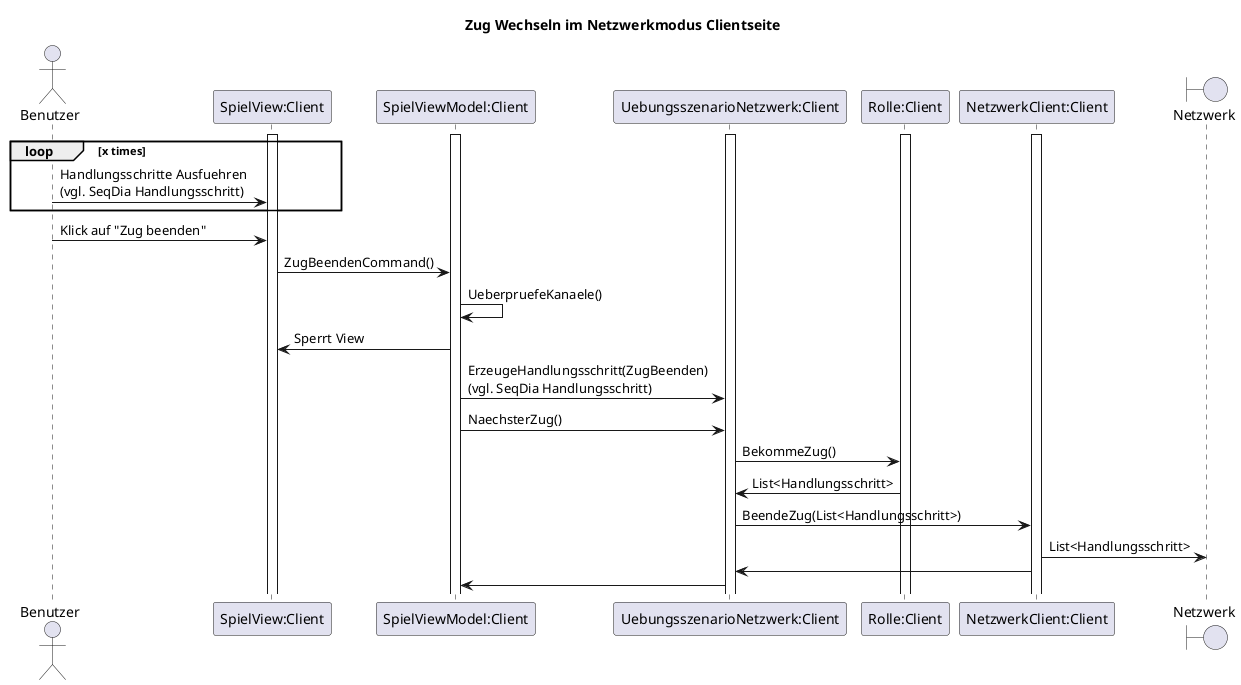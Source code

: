 @startuml Zug Wechsel
title Zug Wechseln im Netzwerkmodus Clientseite

actor Benutzer
participant "SpielView:Client" as SV
participant "SpielViewModel:Client" as SVM
participant "UebungsszenarioNetzwerk:Client" as U
participant "Rolle:Client" as R
participant "NetzwerkClient:Client" as N
boundary Netzwerk

activate SV
activate SVM
activate U
activate N
activate R

loop x times
    Benutzer -> SV: Handlungsschritte Ausfuehren \n(vgl. SeqDia Handlungsschritt)
end

Benutzer -> SV: Klick auf "Zug beenden"
SV -> SVM:ZugBeendenCommand()
SVM -> SVM:UeberpruefeKanaele()
SVM -> SV:Sperrt View
SVM -> U:ErzeugeHandlungsschritt(ZugBeenden)\n(vgl. SeqDia Handlungsschritt)
SVM -> U:NaechsterZug()
U -> R:BekommeZug()
R -> U: List<Handlungsschritt>
U -> N:BeendeZug(List<Handlungsschritt>)
N -> Netzwerk : List<Handlungsschritt>
N ->U
U -> SVM


@enduml
